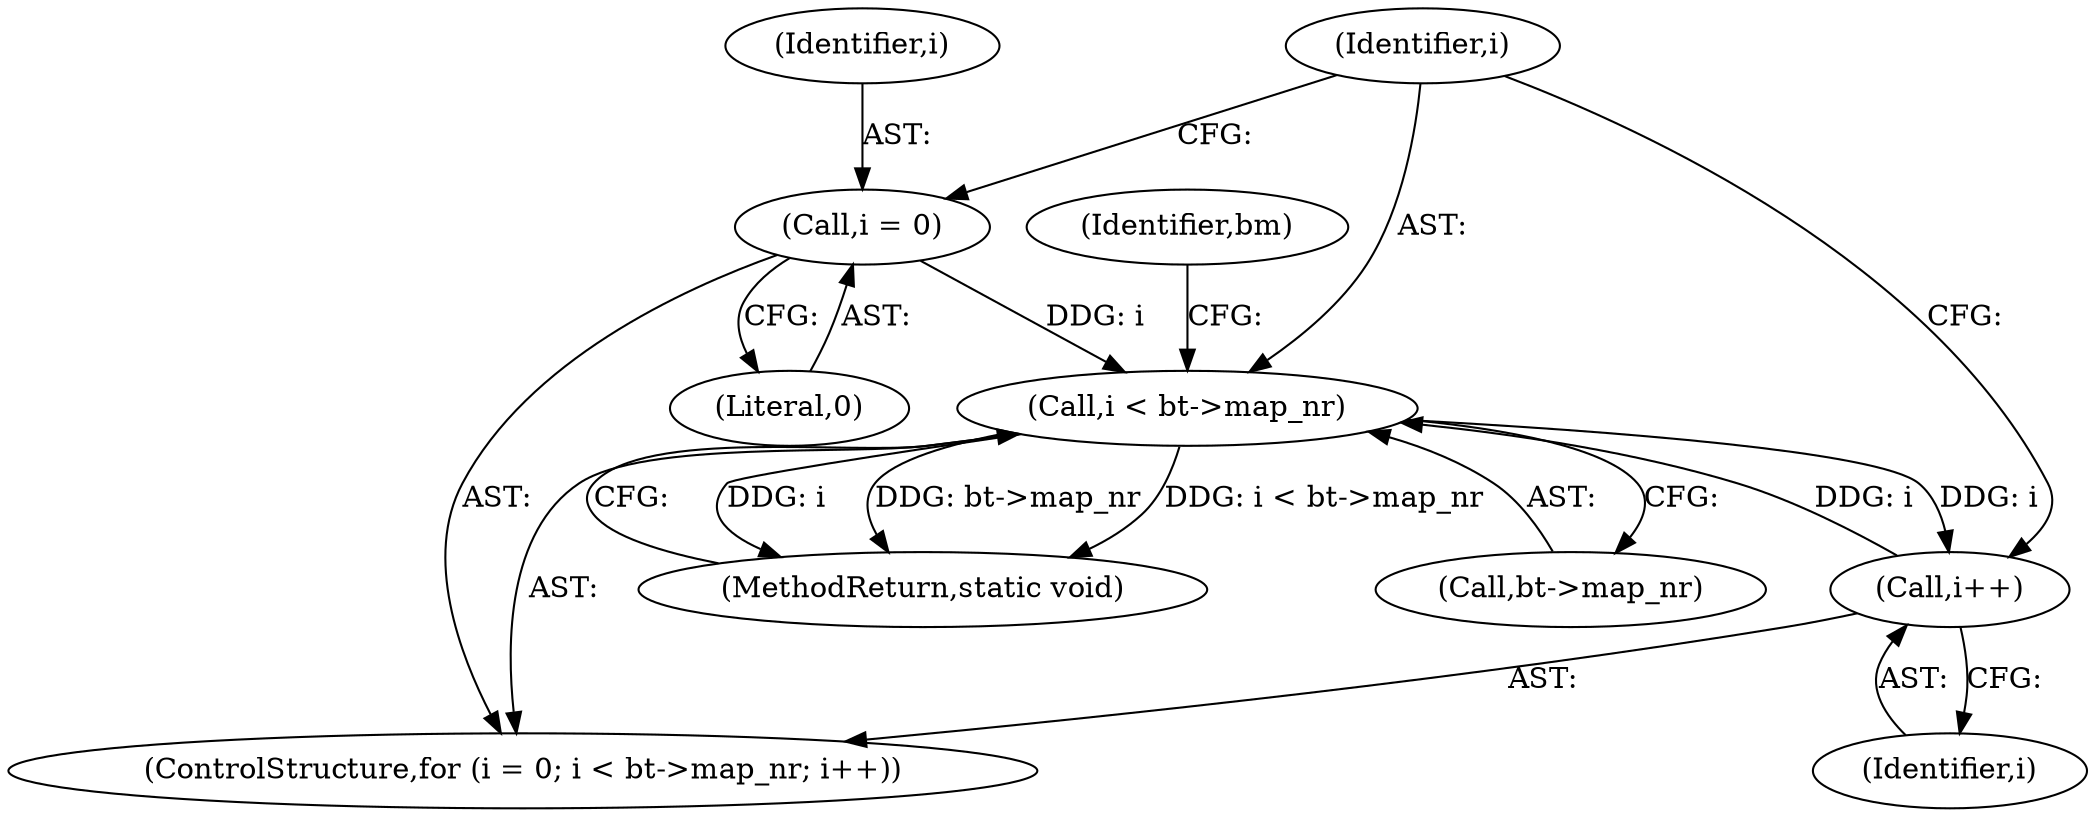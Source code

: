 digraph "0_linux_0048b4837affd153897ed1222283492070027aa9_2@pointer" {
"1000121" [label="(Call,i < bt->map_nr)"];
"1000126" [label="(Call,i++)"];
"1000121" [label="(Call,i < bt->map_nr)"];
"1000118" [label="(Call,i = 0)"];
"1000122" [label="(Identifier,i)"];
"1000119" [label="(Identifier,i)"];
"1000131" [label="(Identifier,bm)"];
"1000126" [label="(Call,i++)"];
"1000121" [label="(Call,i < bt->map_nr)"];
"1000120" [label="(Literal,0)"];
"1000118" [label="(Call,i = 0)"];
"1000188" [label="(MethodReturn,static void)"];
"1000123" [label="(Call,bt->map_nr)"];
"1000127" [label="(Identifier,i)"];
"1000117" [label="(ControlStructure,for (i = 0; i < bt->map_nr; i++))"];
"1000121" -> "1000117"  [label="AST: "];
"1000121" -> "1000123"  [label="CFG: "];
"1000122" -> "1000121"  [label="AST: "];
"1000123" -> "1000121"  [label="AST: "];
"1000131" -> "1000121"  [label="CFG: "];
"1000188" -> "1000121"  [label="CFG: "];
"1000121" -> "1000188"  [label="DDG: i"];
"1000121" -> "1000188"  [label="DDG: bt->map_nr"];
"1000121" -> "1000188"  [label="DDG: i < bt->map_nr"];
"1000126" -> "1000121"  [label="DDG: i"];
"1000118" -> "1000121"  [label="DDG: i"];
"1000121" -> "1000126"  [label="DDG: i"];
"1000126" -> "1000117"  [label="AST: "];
"1000126" -> "1000127"  [label="CFG: "];
"1000127" -> "1000126"  [label="AST: "];
"1000122" -> "1000126"  [label="CFG: "];
"1000118" -> "1000117"  [label="AST: "];
"1000118" -> "1000120"  [label="CFG: "];
"1000119" -> "1000118"  [label="AST: "];
"1000120" -> "1000118"  [label="AST: "];
"1000122" -> "1000118"  [label="CFG: "];
}
